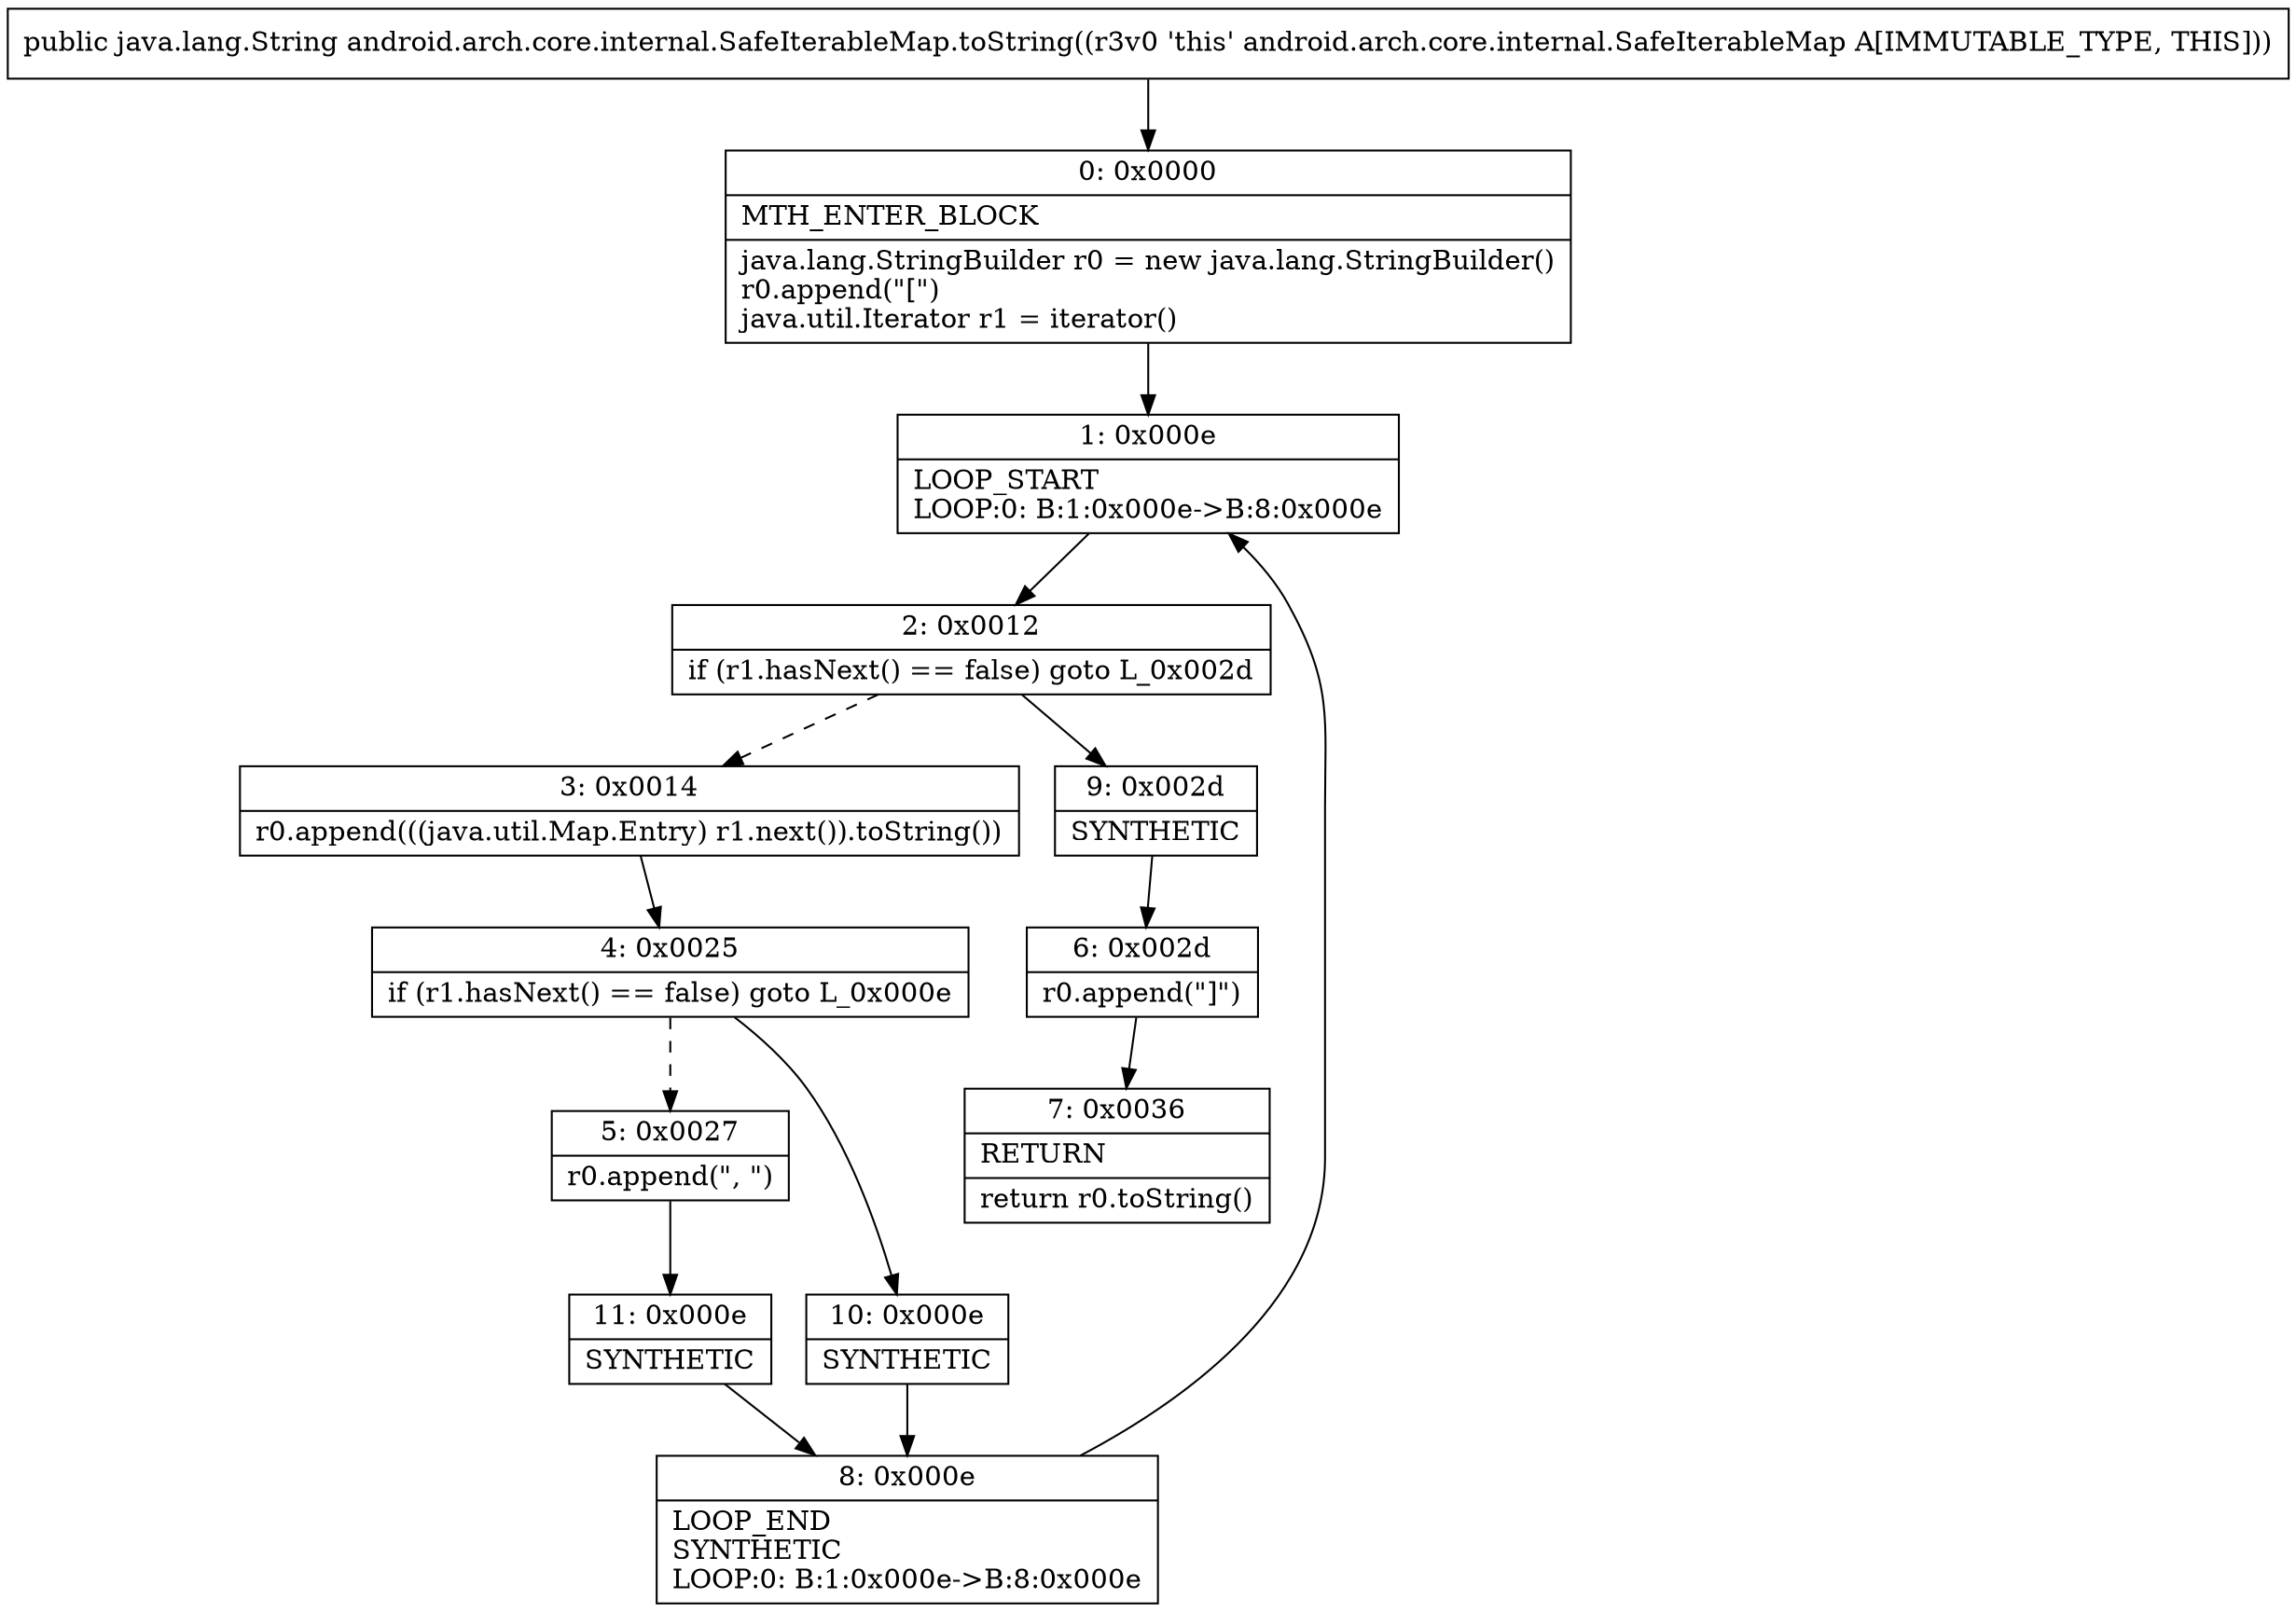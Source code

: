 digraph "CFG forandroid.arch.core.internal.SafeIterableMap.toString()Ljava\/lang\/String;" {
Node_0 [shape=record,label="{0\:\ 0x0000|MTH_ENTER_BLOCK\l|java.lang.StringBuilder r0 = new java.lang.StringBuilder()\lr0.append(\"[\")\ljava.util.Iterator r1 = iterator()\l}"];
Node_1 [shape=record,label="{1\:\ 0x000e|LOOP_START\lLOOP:0: B:1:0x000e\-\>B:8:0x000e\l}"];
Node_2 [shape=record,label="{2\:\ 0x0012|if (r1.hasNext() == false) goto L_0x002d\l}"];
Node_3 [shape=record,label="{3\:\ 0x0014|r0.append(((java.util.Map.Entry) r1.next()).toString())\l}"];
Node_4 [shape=record,label="{4\:\ 0x0025|if (r1.hasNext() == false) goto L_0x000e\l}"];
Node_5 [shape=record,label="{5\:\ 0x0027|r0.append(\", \")\l}"];
Node_6 [shape=record,label="{6\:\ 0x002d|r0.append(\"]\")\l}"];
Node_7 [shape=record,label="{7\:\ 0x0036|RETURN\l|return r0.toString()\l}"];
Node_8 [shape=record,label="{8\:\ 0x000e|LOOP_END\lSYNTHETIC\lLOOP:0: B:1:0x000e\-\>B:8:0x000e\l}"];
Node_9 [shape=record,label="{9\:\ 0x002d|SYNTHETIC\l}"];
Node_10 [shape=record,label="{10\:\ 0x000e|SYNTHETIC\l}"];
Node_11 [shape=record,label="{11\:\ 0x000e|SYNTHETIC\l}"];
MethodNode[shape=record,label="{public java.lang.String android.arch.core.internal.SafeIterableMap.toString((r3v0 'this' android.arch.core.internal.SafeIterableMap A[IMMUTABLE_TYPE, THIS])) }"];
MethodNode -> Node_0;
Node_0 -> Node_1;
Node_1 -> Node_2;
Node_2 -> Node_3[style=dashed];
Node_2 -> Node_9;
Node_3 -> Node_4;
Node_4 -> Node_5[style=dashed];
Node_4 -> Node_10;
Node_5 -> Node_11;
Node_6 -> Node_7;
Node_8 -> Node_1;
Node_9 -> Node_6;
Node_10 -> Node_8;
Node_11 -> Node_8;
}

